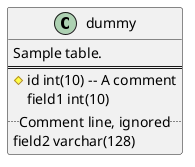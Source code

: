 @startuml

class dummy {
  Sample table.
  ==
  #id int(10) -- A comment
  field1 int(10)
  .. Comment line, ignored ..
  field2 varchar(128)
}
@enduml